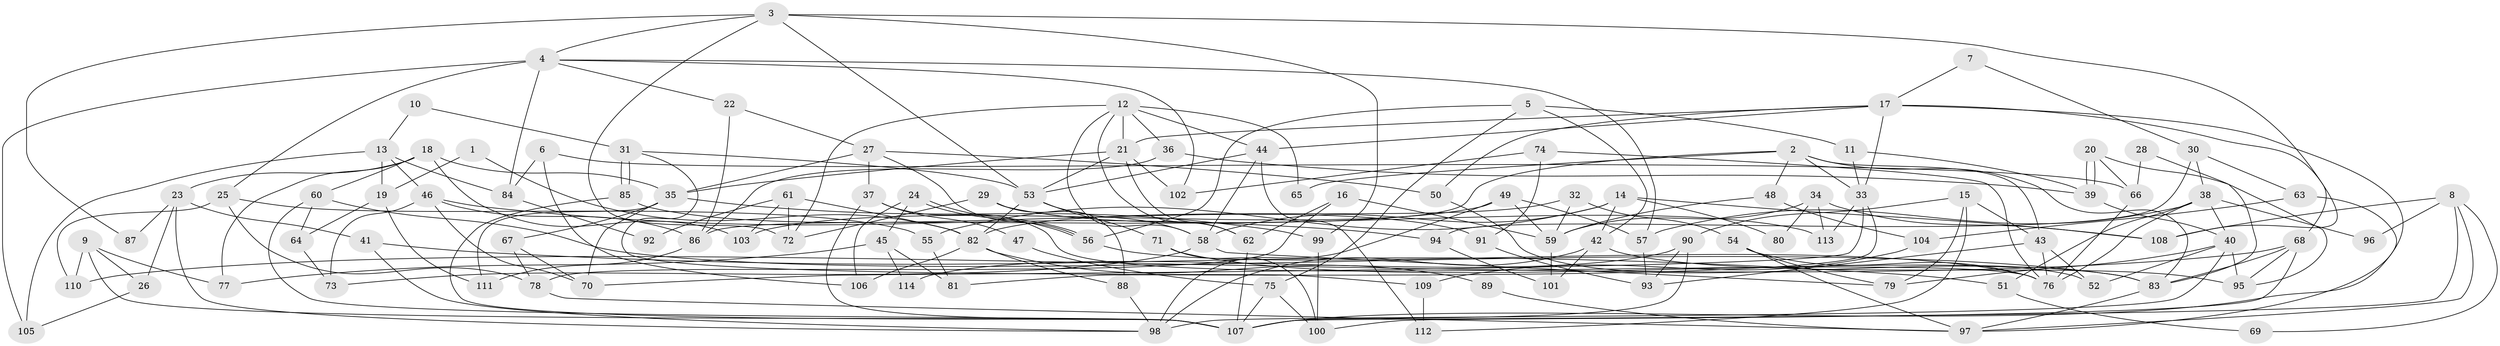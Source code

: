 // Generated by graph-tools (version 1.1) at 2025/50/03/09/25 03:50:09]
// undirected, 114 vertices, 228 edges
graph export_dot {
graph [start="1"]
  node [color=gray90,style=filled];
  1;
  2;
  3;
  4;
  5;
  6;
  7;
  8;
  9;
  10;
  11;
  12;
  13;
  14;
  15;
  16;
  17;
  18;
  19;
  20;
  21;
  22;
  23;
  24;
  25;
  26;
  27;
  28;
  29;
  30;
  31;
  32;
  33;
  34;
  35;
  36;
  37;
  38;
  39;
  40;
  41;
  42;
  43;
  44;
  45;
  46;
  47;
  48;
  49;
  50;
  51;
  52;
  53;
  54;
  55;
  56;
  57;
  58;
  59;
  60;
  61;
  62;
  63;
  64;
  65;
  66;
  67;
  68;
  69;
  70;
  71;
  72;
  73;
  74;
  75;
  76;
  77;
  78;
  79;
  80;
  81;
  82;
  83;
  84;
  85;
  86;
  87;
  88;
  89;
  90;
  91;
  92;
  93;
  94;
  95;
  96;
  97;
  98;
  99;
  100;
  101;
  102;
  103;
  104;
  105;
  106;
  107;
  108;
  109;
  110;
  111;
  112;
  113;
  114;
  1 -- 19;
  1 -- 82;
  2 -- 48;
  2 -- 33;
  2 -- 43;
  2 -- 65;
  2 -- 83;
  2 -- 86;
  3 -- 53;
  3 -- 4;
  3 -- 72;
  3 -- 87;
  3 -- 99;
  3 -- 108;
  4 -- 22;
  4 -- 57;
  4 -- 25;
  4 -- 84;
  4 -- 102;
  4 -- 105;
  5 -- 75;
  5 -- 11;
  5 -- 42;
  5 -- 56;
  6 -- 84;
  6 -- 66;
  6 -- 106;
  7 -- 17;
  7 -- 30;
  8 -- 97;
  8 -- 107;
  8 -- 69;
  8 -- 96;
  8 -- 108;
  9 -- 107;
  9 -- 77;
  9 -- 26;
  9 -- 110;
  10 -- 13;
  10 -- 31;
  11 -- 39;
  11 -- 33;
  12 -- 21;
  12 -- 44;
  12 -- 36;
  12 -- 58;
  12 -- 62;
  12 -- 65;
  12 -- 72;
  13 -- 105;
  13 -- 46;
  13 -- 19;
  13 -- 84;
  14 -- 58;
  14 -- 108;
  14 -- 42;
  14 -- 55;
  14 -- 80;
  15 -- 43;
  15 -- 79;
  15 -- 90;
  15 -- 112;
  16 -- 59;
  16 -- 62;
  16 -- 78;
  17 -- 50;
  17 -- 21;
  17 -- 33;
  17 -- 44;
  17 -- 68;
  17 -- 107;
  18 -- 60;
  18 -- 35;
  18 -- 23;
  18 -- 77;
  18 -- 103;
  19 -- 64;
  19 -- 111;
  20 -- 95;
  20 -- 39;
  20 -- 39;
  20 -- 66;
  21 -- 62;
  21 -- 53;
  21 -- 35;
  21 -- 102;
  22 -- 86;
  22 -- 27;
  23 -- 98;
  23 -- 26;
  23 -- 41;
  23 -- 87;
  24 -- 56;
  24 -- 56;
  24 -- 106;
  24 -- 45;
  25 -- 110;
  25 -- 55;
  25 -- 78;
  26 -- 105;
  27 -- 56;
  27 -- 35;
  27 -- 37;
  27 -- 50;
  28 -- 83;
  28 -- 66;
  29 -- 113;
  29 -- 72;
  29 -- 88;
  30 -- 94;
  30 -- 38;
  30 -- 63;
  31 -- 53;
  31 -- 85;
  31 -- 85;
  31 -- 109;
  32 -- 54;
  32 -- 82;
  32 -- 59;
  33 -- 70;
  33 -- 81;
  33 -- 113;
  34 -- 59;
  34 -- 108;
  34 -- 80;
  34 -- 113;
  35 -- 111;
  35 -- 67;
  35 -- 70;
  35 -- 99;
  36 -- 39;
  36 -- 86;
  37 -- 76;
  37 -- 47;
  37 -- 107;
  38 -- 76;
  38 -- 40;
  38 -- 51;
  38 -- 57;
  38 -- 96;
  39 -- 40;
  40 -- 98;
  40 -- 95;
  40 -- 52;
  40 -- 79;
  41 -- 98;
  41 -- 51;
  42 -- 95;
  42 -- 98;
  42 -- 101;
  43 -- 76;
  43 -- 52;
  43 -- 93;
  44 -- 58;
  44 -- 53;
  44 -- 112;
  45 -- 81;
  45 -- 77;
  45 -- 114;
  46 -- 70;
  46 -- 86;
  46 -- 73;
  46 -- 94;
  47 -- 75;
  48 -- 104;
  48 -- 59;
  49 -- 57;
  49 -- 103;
  49 -- 59;
  49 -- 98;
  50 -- 52;
  51 -- 69;
  53 -- 58;
  53 -- 71;
  53 -- 82;
  54 -- 97;
  54 -- 76;
  54 -- 79;
  55 -- 81;
  56 -- 76;
  57 -- 93;
  58 -- 79;
  58 -- 73;
  59 -- 101;
  60 -- 83;
  60 -- 107;
  60 -- 64;
  61 -- 82;
  61 -- 72;
  61 -- 92;
  61 -- 103;
  62 -- 107;
  63 -- 97;
  63 -- 104;
  64 -- 73;
  66 -- 76;
  67 -- 78;
  67 -- 70;
  68 -- 83;
  68 -- 95;
  68 -- 100;
  68 -- 110;
  71 -- 100;
  71 -- 83;
  74 -- 91;
  74 -- 102;
  74 -- 76;
  75 -- 100;
  75 -- 107;
  78 -- 97;
  82 -- 88;
  82 -- 89;
  82 -- 106;
  83 -- 97;
  84 -- 92;
  85 -- 107;
  85 -- 91;
  86 -- 111;
  88 -- 98;
  89 -- 97;
  90 -- 107;
  90 -- 93;
  90 -- 114;
  91 -- 93;
  94 -- 101;
  99 -- 100;
  104 -- 109;
  109 -- 112;
}
